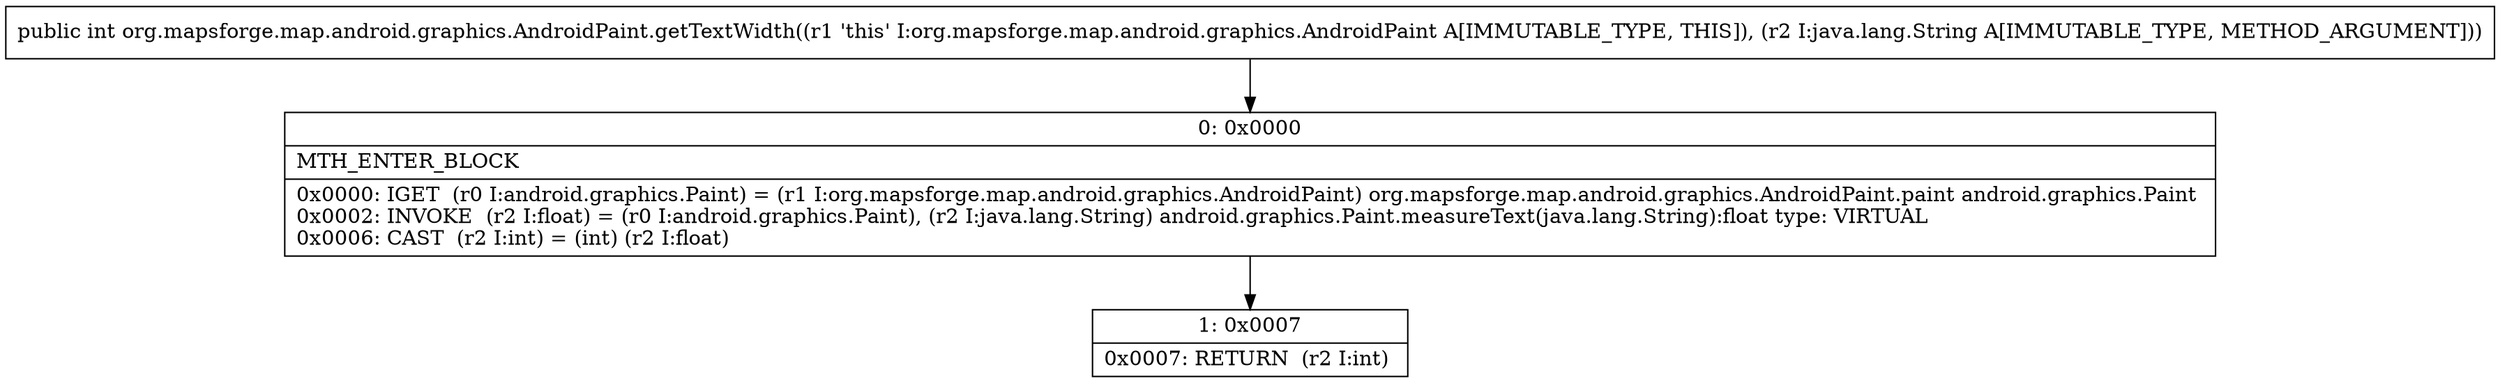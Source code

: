 digraph "CFG fororg.mapsforge.map.android.graphics.AndroidPaint.getTextWidth(Ljava\/lang\/String;)I" {
Node_0 [shape=record,label="{0\:\ 0x0000|MTH_ENTER_BLOCK\l|0x0000: IGET  (r0 I:android.graphics.Paint) = (r1 I:org.mapsforge.map.android.graphics.AndroidPaint) org.mapsforge.map.android.graphics.AndroidPaint.paint android.graphics.Paint \l0x0002: INVOKE  (r2 I:float) = (r0 I:android.graphics.Paint), (r2 I:java.lang.String) android.graphics.Paint.measureText(java.lang.String):float type: VIRTUAL \l0x0006: CAST  (r2 I:int) = (int) (r2 I:float) \l}"];
Node_1 [shape=record,label="{1\:\ 0x0007|0x0007: RETURN  (r2 I:int) \l}"];
MethodNode[shape=record,label="{public int org.mapsforge.map.android.graphics.AndroidPaint.getTextWidth((r1 'this' I:org.mapsforge.map.android.graphics.AndroidPaint A[IMMUTABLE_TYPE, THIS]), (r2 I:java.lang.String A[IMMUTABLE_TYPE, METHOD_ARGUMENT])) }"];
MethodNode -> Node_0;
Node_0 -> Node_1;
}

